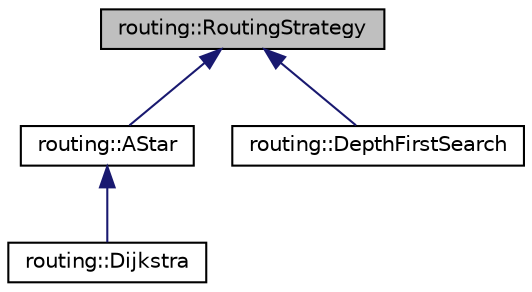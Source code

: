 digraph "routing::RoutingStrategy"
{
 // LATEX_PDF_SIZE
  edge [fontname="Helvetica",fontsize="10",labelfontname="Helvetica",labelfontsize="10"];
  node [fontname="Helvetica",fontsize="10",shape=record];
  Node1 [label="routing::RoutingStrategy",height=0.2,width=0.4,color="black", fillcolor="grey75", style="filled", fontcolor="black",tooltip=" "];
  Node1 -> Node2 [dir="back",color="midnightblue",fontsize="10",style="solid"];
  Node2 [label="routing::AStar",height=0.2,width=0.4,color="black", fillcolor="white", style="filled",URL="$classrouting_1_1AStar.html",tooltip=" "];
  Node2 -> Node3 [dir="back",color="midnightblue",fontsize="10",style="solid"];
  Node3 [label="routing::Dijkstra",height=0.2,width=0.4,color="black", fillcolor="white", style="filled",URL="$classrouting_1_1Dijkstra.html",tooltip=" "];
  Node1 -> Node4 [dir="back",color="midnightblue",fontsize="10",style="solid"];
  Node4 [label="routing::DepthFirstSearch",height=0.2,width=0.4,color="black", fillcolor="white", style="filled",URL="$classrouting_1_1DepthFirstSearch.html",tooltip=" "];
}
